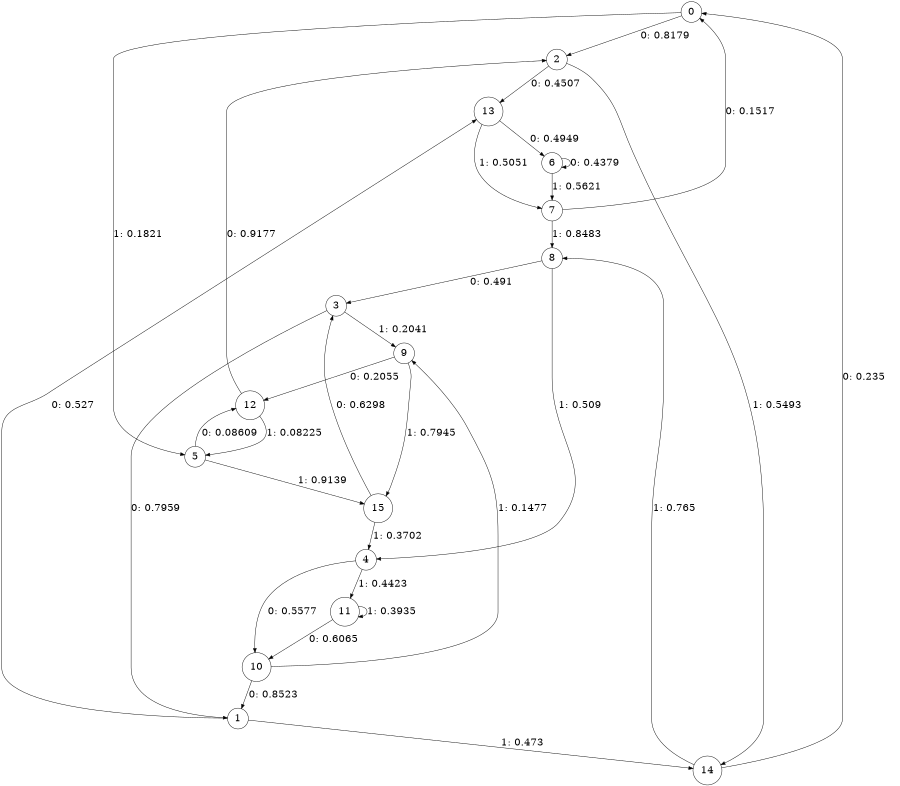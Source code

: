 digraph "ch27concat_phase3_L4" {
size = "6,8.5";
ratio = "fill";
node [shape = circle];
node [fontsize = 24];
edge [fontsize = 24];
0 -> 2 [label = "0: 0.8179   "];
0 -> 5 [label = "1: 0.1821   "];
1 -> 13 [label = "0: 0.527    "];
1 -> 14 [label = "1: 0.473    "];
2 -> 13 [label = "0: 0.4507   "];
2 -> 14 [label = "1: 0.5493   "];
3 -> 1 [label = "0: 0.7959   "];
3 -> 9 [label = "1: 0.2041   "];
4 -> 10 [label = "0: 0.5577   "];
4 -> 11 [label = "1: 0.4423   "];
5 -> 12 [label = "0: 0.08609  "];
5 -> 15 [label = "1: 0.9139   "];
6 -> 6 [label = "0: 0.4379   "];
6 -> 7 [label = "1: 0.5621   "];
7 -> 0 [label = "0: 0.1517   "];
7 -> 8 [label = "1: 0.8483   "];
8 -> 3 [label = "0: 0.491    "];
8 -> 4 [label = "1: 0.509    "];
9 -> 12 [label = "0: 0.2055   "];
9 -> 15 [label = "1: 0.7945   "];
10 -> 1 [label = "0: 0.8523   "];
10 -> 9 [label = "1: 0.1477   "];
11 -> 10 [label = "0: 0.6065   "];
11 -> 11 [label = "1: 0.3935   "];
12 -> 2 [label = "0: 0.9177   "];
12 -> 5 [label = "1: 0.08225  "];
13 -> 6 [label = "0: 0.4949   "];
13 -> 7 [label = "1: 0.5051   "];
14 -> 0 [label = "0: 0.235    "];
14 -> 8 [label = "1: 0.765    "];
15 -> 3 [label = "0: 0.6298   "];
15 -> 4 [label = "1: 0.3702   "];
}